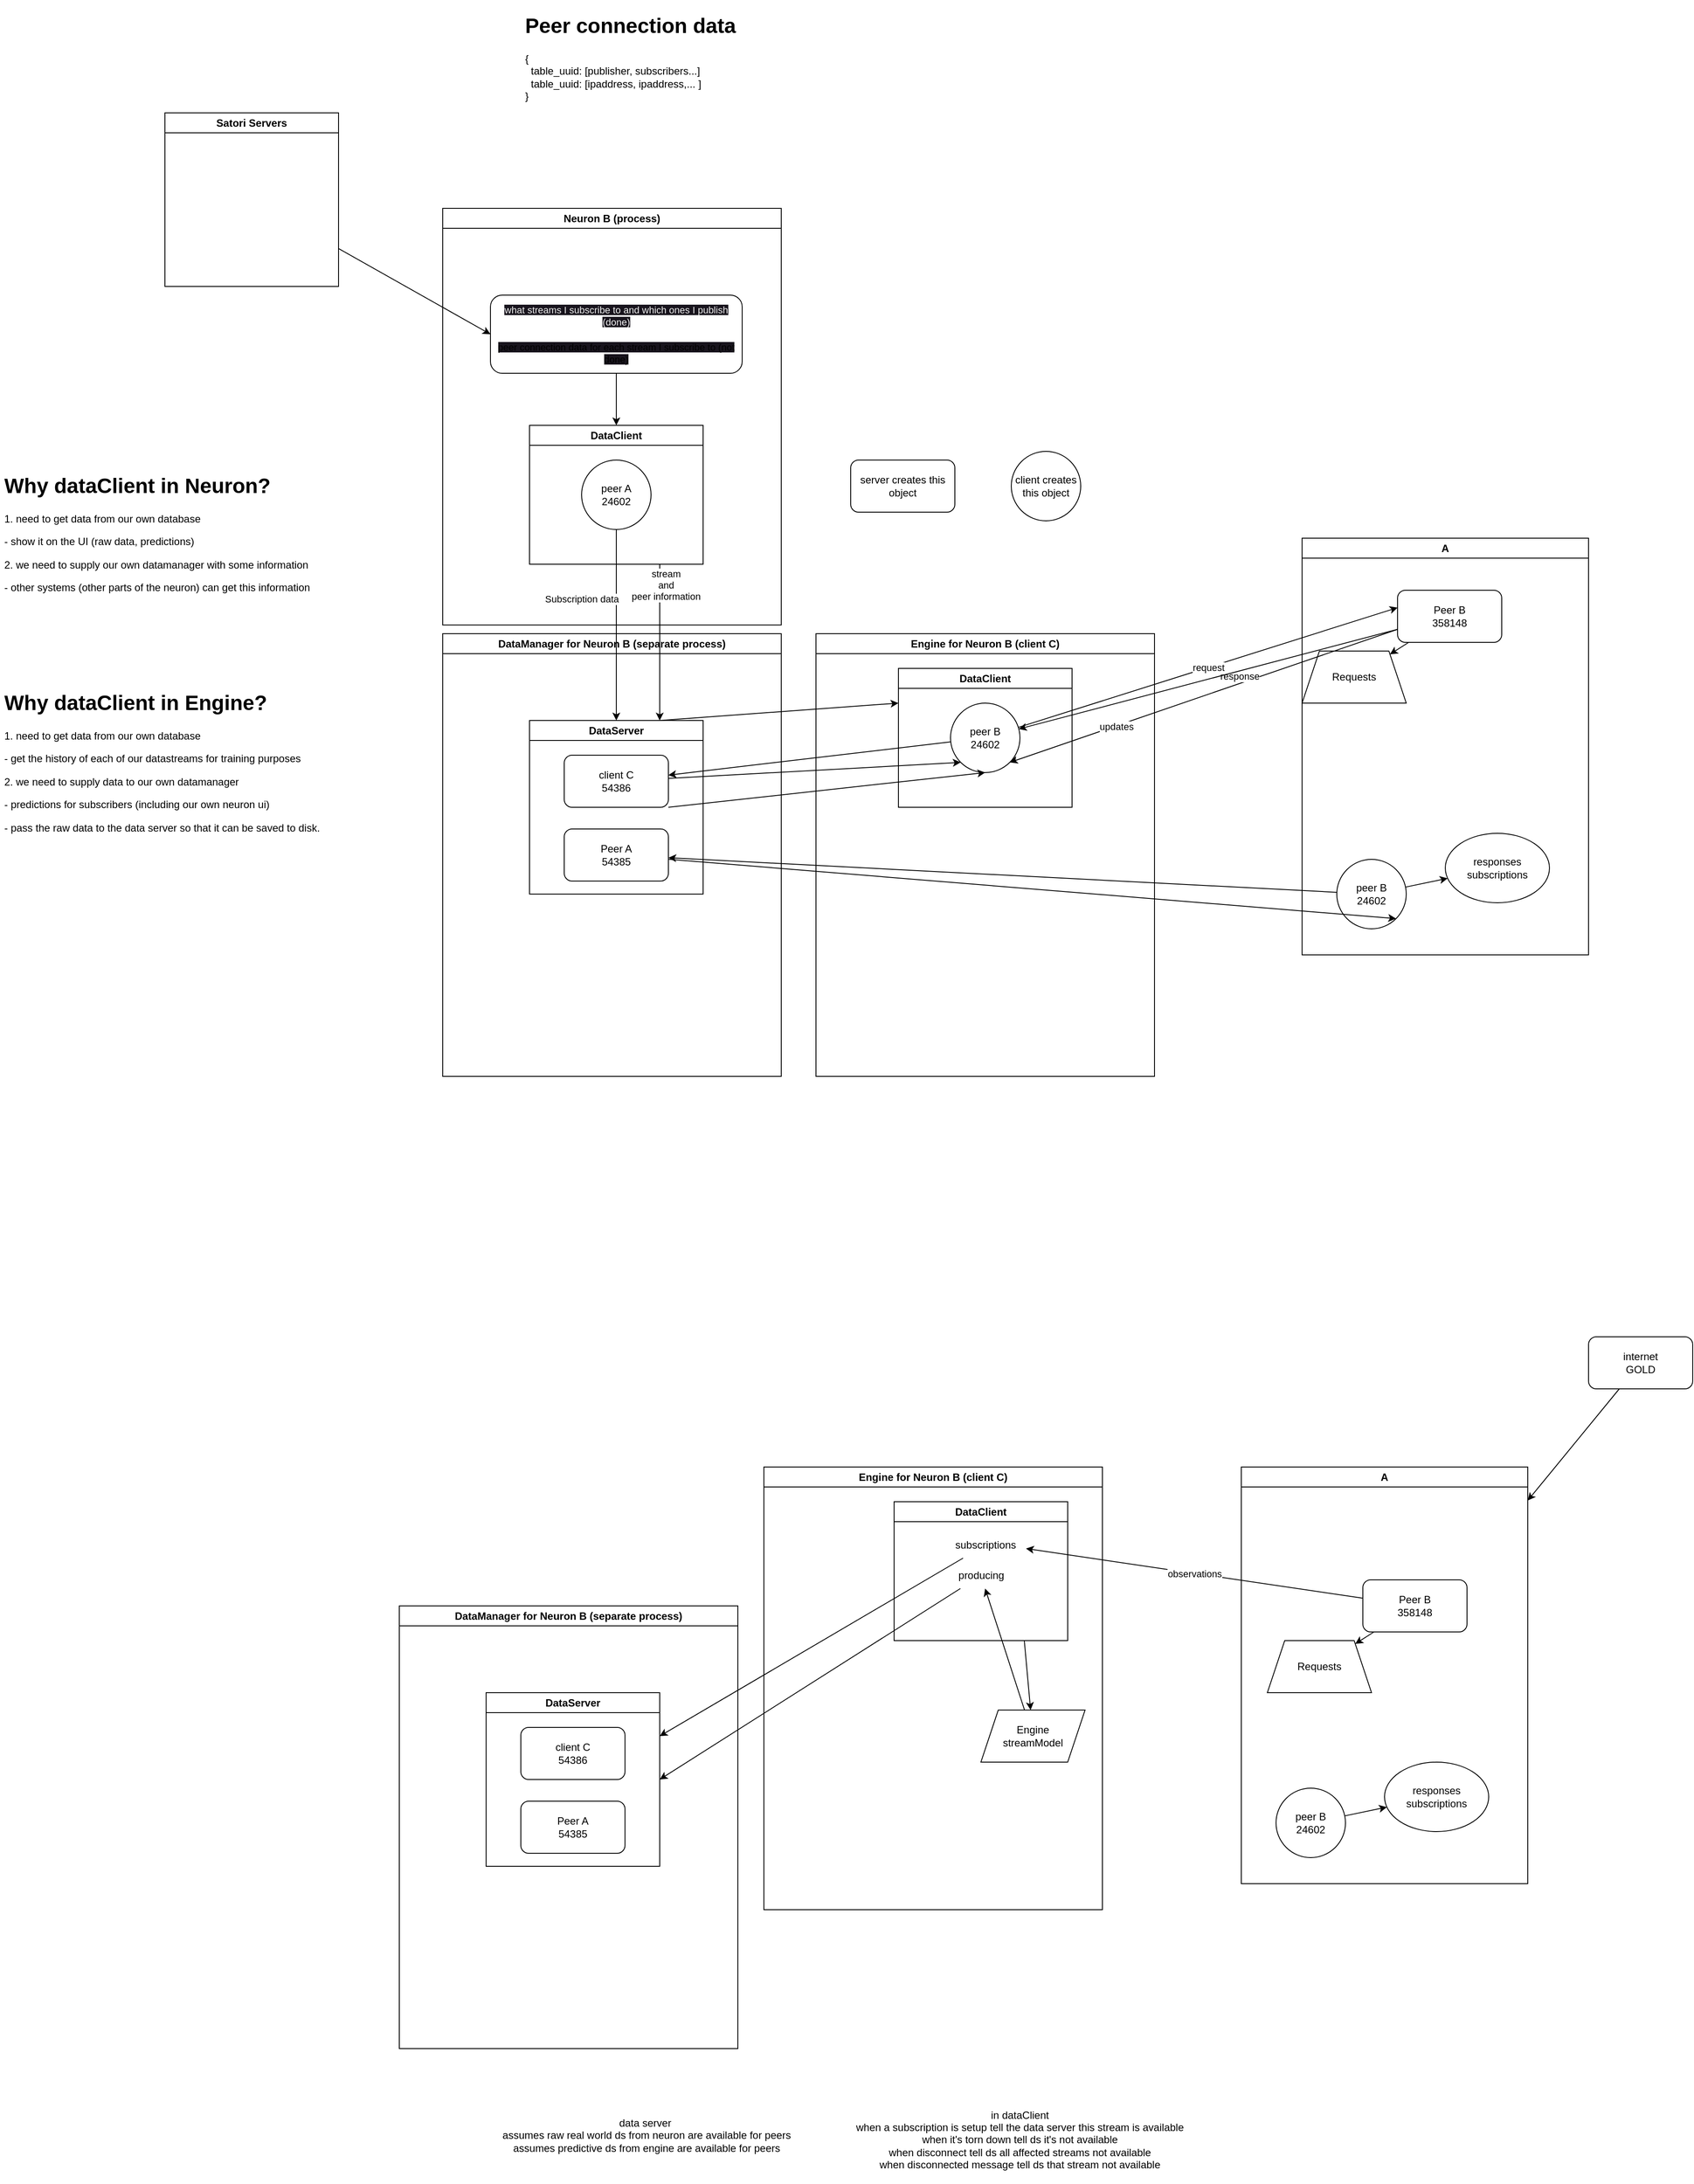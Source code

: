 <mxfile>
    <diagram id="Tr3QYgPfv3LOChohxtou" name="Page-1">
        <mxGraphModel dx="1678" dy="2239" grid="1" gridSize="10" guides="1" tooltips="1" connect="1" arrows="1" fold="1" page="1" pageScale="1" pageWidth="850" pageHeight="1100" math="0" shadow="0">
            <root>
                <mxCell id="0"/>
                <mxCell id="1" parent="0"/>
                <mxCell id="3" value="A" style="swimlane;whiteSpace=wrap;html=1;" parent="1" vertex="1">
                    <mxGeometry x="1540" y="90" width="330" height="480" as="geometry"/>
                </mxCell>
                <mxCell id="20" style="edgeStyle=none;html=1;" parent="3" source="8" target="19" edge="1">
                    <mxGeometry relative="1" as="geometry"/>
                </mxCell>
                <mxCell id="8" value="Peer B&lt;br&gt;358148" style="rounded=1;whiteSpace=wrap;html=1;" parent="3" vertex="1">
                    <mxGeometry x="110" y="60" width="120" height="60" as="geometry"/>
                </mxCell>
                <mxCell id="12" value="peer B&lt;br&gt;24602" style="ellipse;whiteSpace=wrap;html=1;aspect=fixed;" parent="3" vertex="1">
                    <mxGeometry x="40" y="370" width="80" height="80" as="geometry"/>
                </mxCell>
                <mxCell id="18" value="responses&lt;br&gt;subscriptions" style="ellipse;whiteSpace=wrap;html=1;" parent="3" vertex="1">
                    <mxGeometry x="165" y="340" width="120" height="80" as="geometry"/>
                </mxCell>
                <mxCell id="16" style="edgeStyle=none;html=1;" parent="3" source="12" target="18" edge="1">
                    <mxGeometry relative="1" as="geometry">
                        <mxPoint x="224.375" y="240" as="targetPoint"/>
                    </mxGeometry>
                </mxCell>
                <mxCell id="19" value="Requests" style="shape=trapezoid;perimeter=trapezoidPerimeter;whiteSpace=wrap;html=1;fixedSize=1;" parent="3" vertex="1">
                    <mxGeometry y="130" width="120" height="60" as="geometry"/>
                </mxCell>
                <mxCell id="4" value="Neuron B (process)" style="swimlane;whiteSpace=wrap;html=1;" parent="1" vertex="1">
                    <mxGeometry x="550" y="-290" width="390" height="480" as="geometry"/>
                </mxCell>
                <mxCell id="31" value="DataClient" style="swimlane;whiteSpace=wrap;html=1;" parent="4" vertex="1">
                    <mxGeometry x="100" y="250" width="200" height="160" as="geometry"/>
                </mxCell>
                <mxCell id="5" value="peer A&lt;br&gt;24602" style="ellipse;whiteSpace=wrap;html=1;aspect=fixed;" parent="31" vertex="1">
                    <mxGeometry x="60" y="40" width="80" height="80" as="geometry"/>
                </mxCell>
                <mxCell id="51" style="edgeStyle=none;html=1;entryX=0.5;entryY=0;entryDx=0;entryDy=0;" parent="4" source="49" target="31" edge="1">
                    <mxGeometry relative="1" as="geometry"/>
                </mxCell>
                <mxCell id="49" value="&lt;span style=&quot;color: rgb(240, 240, 240); font-family: Helvetica; font-size: 11px; font-style: normal; font-variant-ligatures: normal; font-variant-caps: normal; font-weight: 400; letter-spacing: normal; orphans: 2; text-align: center; text-indent: 0px; text-transform: none; widows: 2; word-spacing: 0px; -webkit-text-stroke-width: 0px; background-color: rgb(24, 20, 29); text-decoration-thickness: initial; text-decoration-style: initial; text-decoration-color: initial; float: none; display: inline !important;&quot;&gt;what streams I subscribe to and which ones I publish (done)&lt;/span&gt;&lt;br&gt;&lt;br&gt;&lt;span style=&quot;font-size: 11px; background-color: rgb(24, 20, 29);&quot;&gt;peer connection data for each stream I subscribe to (not done)&lt;/span&gt;" style="rounded=1;whiteSpace=wrap;html=1;" parent="4" vertex="1">
                    <mxGeometry x="55" y="100" width="290" height="90" as="geometry"/>
                </mxCell>
                <mxCell id="6" value="request" style="edgeStyle=none;html=1;" parent="1" source="23" edge="1">
                    <mxGeometry relative="1" as="geometry">
                        <mxPoint x="1650" y="170" as="targetPoint"/>
                    </mxGeometry>
                </mxCell>
                <mxCell id="9" value="client creates this object" style="ellipse;whiteSpace=wrap;html=1;aspect=fixed;" parent="1" vertex="1">
                    <mxGeometry x="1205" y="-10" width="80" height="80" as="geometry"/>
                </mxCell>
                <mxCell id="10" value="server creates this object" style="rounded=1;whiteSpace=wrap;html=1;" parent="1" vertex="1">
                    <mxGeometry x="1020" width="120" height="60" as="geometry"/>
                </mxCell>
                <mxCell id="11" value="response" style="edgeStyle=none;html=1;entryX=1;entryY=1;entryDx=0;entryDy=0;exitX=0;exitY=0.75;exitDx=0;exitDy=0;" parent="1" source="8" target="23" edge="1">
                    <mxGeometry x="-0.202" y="-8" relative="1" as="geometry">
                        <mxPoint x="620" y="230" as="targetPoint"/>
                        <mxPoint x="-1" as="offset"/>
                    </mxGeometry>
                </mxCell>
                <mxCell id="14" style="edgeStyle=none;html=1;" parent="1" source="12" target="13" edge="1">
                    <mxGeometry relative="1" as="geometry"/>
                </mxCell>
                <mxCell id="15" style="edgeStyle=none;html=1;entryX=1;entryY=1;entryDx=0;entryDy=0;" parent="1" source="13" target="12" edge="1">
                    <mxGeometry relative="1" as="geometry"/>
                </mxCell>
                <mxCell id="21" value="updates" style="edgeStyle=none;html=1;exitX=0;exitY=0.75;exitDx=0;exitDy=0;" parent="1" source="8" target="23" edge="1">
                    <mxGeometry x="0.517" y="26" relative="1" as="geometry">
                        <mxPoint as="offset"/>
                    </mxGeometry>
                </mxCell>
                <mxCell id="22" value="Engine for Neuron B (client C)" style="swimlane;whiteSpace=wrap;html=1;" parent="1" vertex="1">
                    <mxGeometry x="980" y="200" width="390" height="510" as="geometry"/>
                </mxCell>
                <mxCell id="53" value="DataClient" style="swimlane;whiteSpace=wrap;html=1;" parent="22" vertex="1">
                    <mxGeometry x="95" y="40" width="200" height="160" as="geometry"/>
                </mxCell>
                <mxCell id="23" value="peer B&lt;br&gt;24602" style="ellipse;whiteSpace=wrap;html=1;aspect=fixed;" parent="53" vertex="1">
                    <mxGeometry x="60" y="40" width="80" height="80" as="geometry"/>
                </mxCell>
                <mxCell id="25" style="edgeStyle=none;html=1;" parent="1" source="23" target="29" edge="1">
                    <mxGeometry relative="1" as="geometry"/>
                </mxCell>
                <mxCell id="26" style="edgeStyle=none;html=1;entryX=0;entryY=1;entryDx=0;entryDy=0;" parent="1" source="29" target="23" edge="1">
                    <mxGeometry relative="1" as="geometry"/>
                </mxCell>
                <mxCell id="27" style="edgeStyle=none;html=1;entryX=0.5;entryY=1;entryDx=0;entryDy=0;exitX=1;exitY=1;exitDx=0;exitDy=0;" parent="1" source="29" target="23" edge="1">
                    <mxGeometry relative="1" as="geometry"/>
                </mxCell>
                <mxCell id="34" value="DataManager for Neuron B (separate process)" style="swimlane;whiteSpace=wrap;html=1;" parent="1" vertex="1">
                    <mxGeometry x="550" y="200" width="390" height="510" as="geometry"/>
                </mxCell>
                <mxCell id="30" value="DataServer" style="swimlane;whiteSpace=wrap;html=1;" parent="34" vertex="1">
                    <mxGeometry x="100" y="100" width="200" height="200" as="geometry"/>
                </mxCell>
                <mxCell id="29" value="client C&lt;br&gt;54386" style="rounded=1;whiteSpace=wrap;html=1;" parent="30" vertex="1">
                    <mxGeometry x="40" y="40" width="120" height="60" as="geometry"/>
                </mxCell>
                <mxCell id="13" value="Peer A&lt;br&gt;54385" style="rounded=1;whiteSpace=wrap;html=1;" parent="30" vertex="1">
                    <mxGeometry x="40" y="125" width="120" height="60" as="geometry"/>
                </mxCell>
                <mxCell id="41" value="stream&lt;br&gt;and&lt;br&gt;peer information&lt;br&gt;" style="edgeStyle=none;html=1;entryX=0.75;entryY=0;entryDx=0;entryDy=0;exitX=0.75;exitY=1;exitDx=0;exitDy=0;" parent="1" source="31" target="30" edge="1">
                    <mxGeometry x="-0.734" y="7" relative="1" as="geometry">
                        <mxPoint x="880" y="290" as="sourcePoint"/>
                        <mxPoint as="offset"/>
                    </mxGeometry>
                </mxCell>
                <mxCell id="28" value="Subscription data" style="edgeStyle=none;html=1;exitX=0.5;exitY=1;exitDx=0;exitDy=0;entryX=0.5;entryY=0;entryDx=0;entryDy=0;" parent="1" source="5" target="30" edge="1">
                    <mxGeometry x="-0.273" y="-40" relative="1" as="geometry">
                        <mxPoint x="745" y="260" as="targetPoint"/>
                        <Array as="points"/>
                        <mxPoint as="offset"/>
                    </mxGeometry>
                </mxCell>
                <mxCell id="50" style="edgeStyle=none;html=1;entryX=0;entryY=0.5;entryDx=0;entryDy=0;" parent="1" source="45" target="49" edge="1">
                    <mxGeometry relative="1" as="geometry"/>
                </mxCell>
                <mxCell id="45" value="Satori Servers" style="swimlane;whiteSpace=wrap;html=1;" parent="1" vertex="1">
                    <mxGeometry x="230" y="-400" width="200" height="200" as="geometry"/>
                </mxCell>
                <mxCell id="52" value="&lt;h1&gt;Peer connection data&lt;/h1&gt;&lt;p&gt;{&lt;br&gt;&amp;nbsp; table_uuid: [publisher, subscribers...]&lt;br&gt;&amp;nbsp; table_uuid: [ipaddress, ipaddress,... ]&lt;br&gt;}&lt;/p&gt;" style="text;html=1;strokeColor=none;fillColor=none;spacing=5;spacingTop=-20;whiteSpace=wrap;overflow=hidden;rounded=0;" parent="1" vertex="1">
                    <mxGeometry x="640" y="-520" width="440" height="120" as="geometry"/>
                </mxCell>
                <mxCell id="55" value="&lt;h1&gt;Why dataClient in Neuron?&lt;/h1&gt;&lt;p&gt;1. need to get data from our own database&lt;/p&gt;&lt;p&gt;- show it on the UI (raw data, predictions)&lt;/p&gt;&lt;p&gt;2. we need to supply our own datamanager with some information&lt;/p&gt;&lt;p&gt;- other systems (other parts of the neuron) can get this information&lt;/p&gt;" style="text;html=1;strokeColor=none;fillColor=none;spacing=5;spacingTop=-20;whiteSpace=wrap;overflow=hidden;rounded=0;" parent="1" vertex="1">
                    <mxGeometry x="40" y="10" width="490" height="170" as="geometry"/>
                </mxCell>
                <mxCell id="56" value="&lt;h1&gt;Why dataClient in Engine?&lt;/h1&gt;&lt;p&gt;1. need to get data from our own database&lt;/p&gt;&lt;p&gt;- get the history of each of our datastreams for training purposes&lt;/p&gt;&lt;p&gt;2. we need to supply data to our own datamanager&lt;/p&gt;&lt;p&gt;&lt;span style=&quot;background-color: initial;&quot;&gt;- predictions for subscribers (including our own neuron ui)&lt;/span&gt;&lt;br&gt;&lt;/p&gt;&lt;p&gt;&lt;span style=&quot;background-color: initial;&quot;&gt;- pass the raw data to the data server so that it can be saved to disk.&lt;/span&gt;&lt;/p&gt;" style="text;html=1;strokeColor=none;fillColor=none;spacing=5;spacingTop=-20;whiteSpace=wrap;overflow=hidden;rounded=0;" parent="1" vertex="1">
                    <mxGeometry x="40" y="260" width="490" height="210" as="geometry"/>
                </mxCell>
                <mxCell id="58" style="edgeStyle=none;html=1;exitX=0.75;exitY=0;exitDx=0;exitDy=0;entryX=0;entryY=0.25;entryDx=0;entryDy=0;" parent="1" source="30" target="53" edge="1">
                    <mxGeometry relative="1" as="geometry"/>
                </mxCell>
                <mxCell id="85" value="A" style="swimlane;whiteSpace=wrap;html=1;" parent="1" vertex="1">
                    <mxGeometry x="1470" y="1160" width="330" height="480" as="geometry"/>
                </mxCell>
                <mxCell id="86" style="edgeStyle=none;html=1;" parent="85" source="87" target="91" edge="1">
                    <mxGeometry relative="1" as="geometry"/>
                </mxCell>
                <mxCell id="87" value="Peer B&lt;br&gt;358148" style="rounded=1;whiteSpace=wrap;html=1;" parent="85" vertex="1">
                    <mxGeometry x="140" y="130" width="120" height="60" as="geometry"/>
                </mxCell>
                <mxCell id="88" value="peer B&lt;br&gt;24602" style="ellipse;whiteSpace=wrap;html=1;aspect=fixed;" parent="85" vertex="1">
                    <mxGeometry x="40" y="370" width="80" height="80" as="geometry"/>
                </mxCell>
                <mxCell id="89" value="responses&lt;br&gt;subscriptions" style="ellipse;whiteSpace=wrap;html=1;" parent="85" vertex="1">
                    <mxGeometry x="165" y="340" width="120" height="80" as="geometry"/>
                </mxCell>
                <mxCell id="90" style="edgeStyle=none;html=1;" parent="85" source="88" target="89" edge="1">
                    <mxGeometry relative="1" as="geometry">
                        <mxPoint x="224.375" y="240" as="targetPoint"/>
                    </mxGeometry>
                </mxCell>
                <mxCell id="91" value="Requests" style="shape=trapezoid;perimeter=trapezoidPerimeter;whiteSpace=wrap;html=1;fixedSize=1;" parent="85" vertex="1">
                    <mxGeometry x="30" y="200" width="120" height="60" as="geometry"/>
                </mxCell>
                <mxCell id="97" value="Engine for Neuron B (client C)" style="swimlane;whiteSpace=wrap;html=1;" parent="1" vertex="1">
                    <mxGeometry x="920" y="1160" width="390" height="510" as="geometry"/>
                </mxCell>
                <mxCell id="112" style="edgeStyle=none;html=1;exitX=0.75;exitY=1;exitDx=0;exitDy=0;" parent="97" source="98" target="111" edge="1">
                    <mxGeometry relative="1" as="geometry"/>
                </mxCell>
                <mxCell id="98" value="DataClient" style="swimlane;whiteSpace=wrap;html=1;" parent="97" vertex="1">
                    <mxGeometry x="150" y="40" width="200" height="160" as="geometry"/>
                </mxCell>
                <mxCell id="115" value="subscriptions" style="text;html=1;align=center;verticalAlign=middle;resizable=0;points=[];autosize=1;strokeColor=none;fillColor=none;" parent="98" vertex="1">
                    <mxGeometry x="60" y="35" width="90" height="30" as="geometry"/>
                </mxCell>
                <mxCell id="118" value="producing" style="text;html=1;align=center;verticalAlign=middle;resizable=0;points=[];autosize=1;strokeColor=none;fillColor=none;" parent="98" vertex="1">
                    <mxGeometry x="60" y="70" width="80" height="30" as="geometry"/>
                </mxCell>
                <mxCell id="111" value="Engine&lt;br&gt;streamModel" style="shape=parallelogram;perimeter=parallelogramPerimeter;whiteSpace=wrap;html=1;fixedSize=1;" parent="97" vertex="1">
                    <mxGeometry x="250" y="280" width="120" height="60" as="geometry"/>
                </mxCell>
                <mxCell id="113" style="edgeStyle=none;html=1;" parent="97" source="111" target="118" edge="1">
                    <mxGeometry relative="1" as="geometry">
                        <mxPoint x="150" y="150" as="targetPoint"/>
                        <mxPoint x="220" y="260" as="sourcePoint"/>
                    </mxGeometry>
                </mxCell>
                <mxCell id="103" value="DataManager for Neuron B (separate process)" style="swimlane;whiteSpace=wrap;html=1;" parent="1" vertex="1">
                    <mxGeometry x="500" y="1320" width="390" height="510" as="geometry"/>
                </mxCell>
                <mxCell id="104" value="DataServer" style="swimlane;whiteSpace=wrap;html=1;" parent="103" vertex="1">
                    <mxGeometry x="100" y="100" width="200" height="200" as="geometry"/>
                </mxCell>
                <mxCell id="105" value="client C&lt;br&gt;54386" style="rounded=1;whiteSpace=wrap;html=1;" parent="104" vertex="1">
                    <mxGeometry x="40" y="40" width="120" height="60" as="geometry"/>
                </mxCell>
                <mxCell id="106" value="Peer A&lt;br&gt;54385" style="rounded=1;whiteSpace=wrap;html=1;" parent="104" vertex="1">
                    <mxGeometry x="40" y="125" width="120" height="60" as="geometry"/>
                </mxCell>
                <mxCell id="110" value="observations" style="edgeStyle=none;html=1;entryX=1.022;entryY=0.633;entryDx=0;entryDy=0;entryPerimeter=0;" parent="1" source="87" target="115" edge="1">
                    <mxGeometry relative="1" as="geometry">
                        <mxPoint x="1420" y="1170" as="targetPoint"/>
                    </mxGeometry>
                </mxCell>
                <mxCell id="116" style="edgeStyle=none;html=1;entryX=1;entryY=0.25;entryDx=0;entryDy=0;" parent="1" source="115" target="104" edge="1">
                    <mxGeometry relative="1" as="geometry"/>
                </mxCell>
                <mxCell id="119" style="edgeStyle=none;html=1;entryX=1;entryY=0.5;entryDx=0;entryDy=0;" parent="1" source="118" target="104" edge="1">
                    <mxGeometry relative="1" as="geometry"/>
                </mxCell>
                <mxCell id="120" value="data server&amp;nbsp;&lt;br&gt;assumes raw real world ds from neuron are available for peers&lt;br&gt;assumes predictive ds from engine are available for peers" style="text;html=1;strokeColor=none;fillColor=none;align=center;verticalAlign=middle;whiteSpace=wrap;rounded=0;" parent="1" vertex="1">
                    <mxGeometry x="605" y="1885" width="360" height="90" as="geometry"/>
                </mxCell>
                <mxCell id="121" value="in dataClient&lt;br&gt;when a subscription is setup tell the data server this stream is available&lt;br&gt;when it's torn down tell ds it's not available&lt;br&gt;when disconnect tell ds all affected streams not available&lt;br&gt;when disconnected message tell ds that stream not available" style="text;html=1;strokeColor=none;fillColor=none;align=center;verticalAlign=middle;whiteSpace=wrap;rounded=0;" parent="1" vertex="1">
                    <mxGeometry x="990" y="1885" width="450" height="100" as="geometry"/>
                </mxCell>
                <mxCell id="123" style="edgeStyle=none;html=1;" edge="1" parent="1" source="122" target="85">
                    <mxGeometry relative="1" as="geometry"/>
                </mxCell>
                <mxCell id="122" value="internet&lt;br&gt;GOLD" style="rounded=1;whiteSpace=wrap;html=1;" vertex="1" parent="1">
                    <mxGeometry x="1870" y="1010" width="120" height="60" as="geometry"/>
                </mxCell>
            </root>
        </mxGraphModel>
    </diagram>
</mxfile>